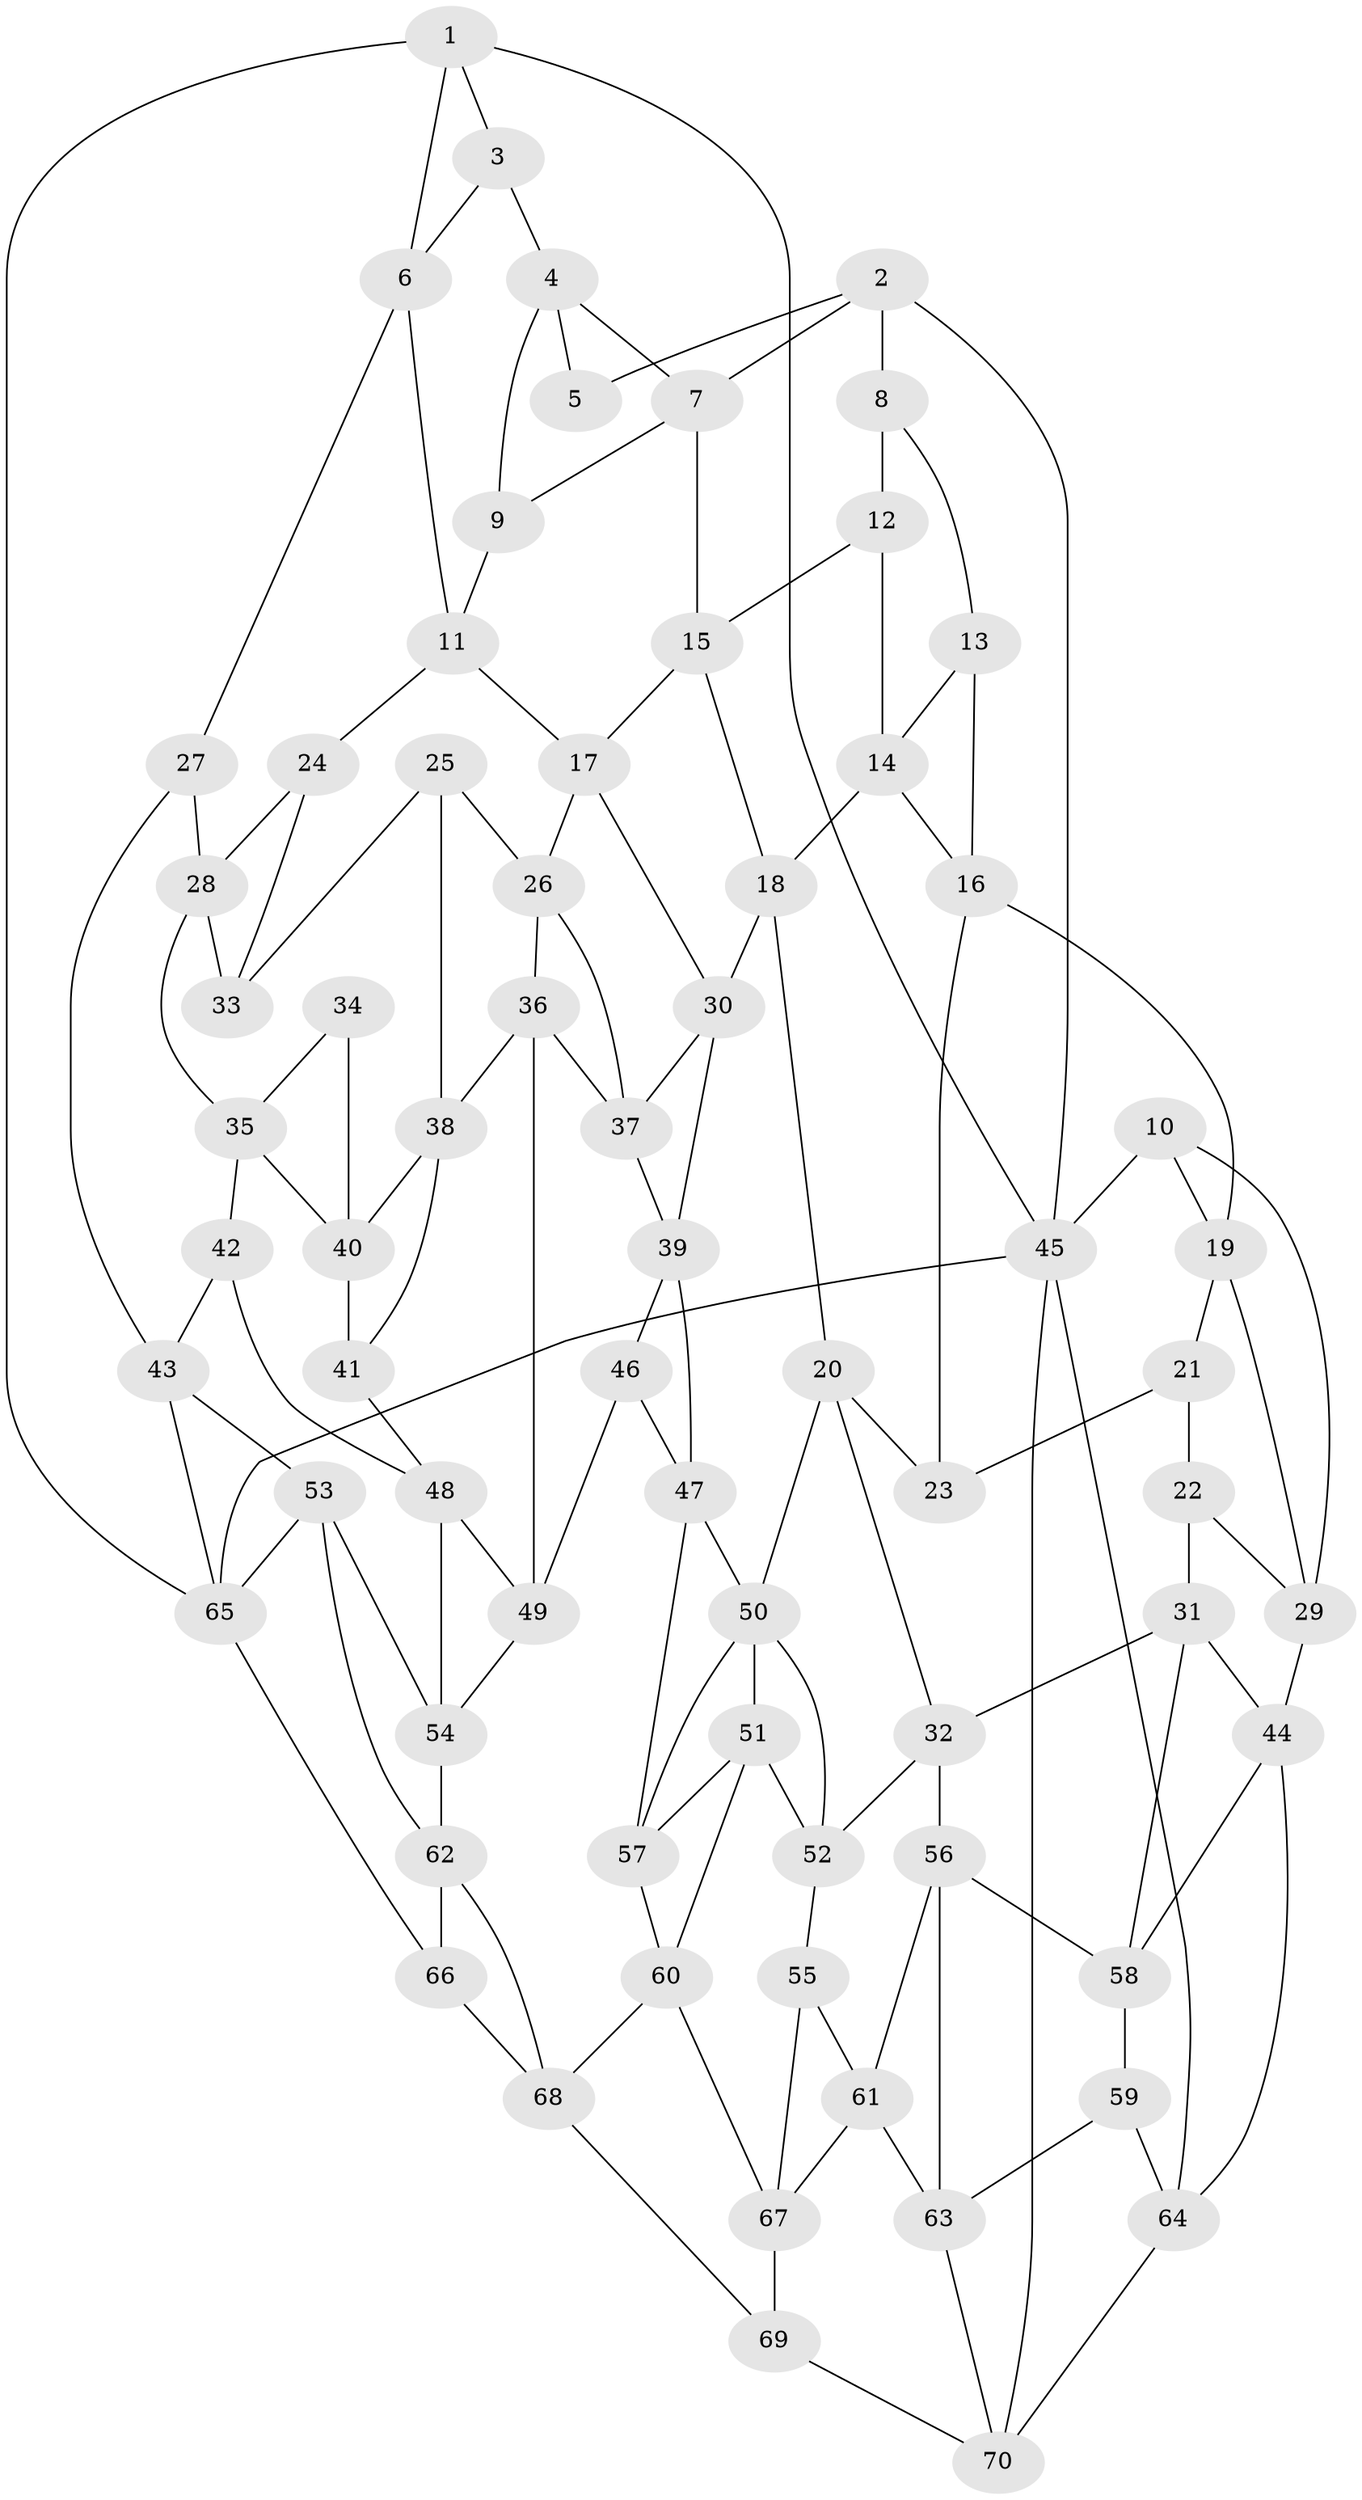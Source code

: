 // original degree distribution, {3: 0.03571428571428571, 6: 0.22142857142857142, 5: 0.55, 4: 0.19285714285714287}
// Generated by graph-tools (version 1.1) at 2025/51/03/09/25 03:51:06]
// undirected, 70 vertices, 130 edges
graph export_dot {
graph [start="1"]
  node [color=gray90,style=filled];
  1;
  2;
  3;
  4;
  5;
  6;
  7;
  8;
  9;
  10;
  11;
  12;
  13;
  14;
  15;
  16;
  17;
  18;
  19;
  20;
  21;
  22;
  23;
  24;
  25;
  26;
  27;
  28;
  29;
  30;
  31;
  32;
  33;
  34;
  35;
  36;
  37;
  38;
  39;
  40;
  41;
  42;
  43;
  44;
  45;
  46;
  47;
  48;
  49;
  50;
  51;
  52;
  53;
  54;
  55;
  56;
  57;
  58;
  59;
  60;
  61;
  62;
  63;
  64;
  65;
  66;
  67;
  68;
  69;
  70;
  1 -- 3 [weight=1.0];
  1 -- 6 [weight=1.0];
  1 -- 45 [weight=1.0];
  1 -- 65 [weight=1.0];
  2 -- 5 [weight=1.0];
  2 -- 7 [weight=1.0];
  2 -- 8 [weight=1.0];
  2 -- 45 [weight=1.0];
  3 -- 4 [weight=1.0];
  3 -- 6 [weight=1.0];
  4 -- 5 [weight=1.0];
  4 -- 7 [weight=1.0];
  4 -- 9 [weight=1.0];
  6 -- 11 [weight=1.0];
  6 -- 27 [weight=1.0];
  7 -- 9 [weight=1.0];
  7 -- 15 [weight=1.0];
  8 -- 12 [weight=1.0];
  8 -- 13 [weight=1.0];
  9 -- 11 [weight=1.0];
  10 -- 19 [weight=1.0];
  10 -- 29 [weight=1.0];
  10 -- 45 [weight=1.0];
  11 -- 17 [weight=1.0];
  11 -- 24 [weight=1.0];
  12 -- 14 [weight=1.0];
  12 -- 15 [weight=1.0];
  13 -- 14 [weight=1.0];
  13 -- 16 [weight=1.0];
  14 -- 16 [weight=1.0];
  14 -- 18 [weight=1.0];
  15 -- 17 [weight=1.0];
  15 -- 18 [weight=1.0];
  16 -- 19 [weight=1.0];
  16 -- 23 [weight=1.0];
  17 -- 26 [weight=1.0];
  17 -- 30 [weight=1.0];
  18 -- 20 [weight=1.0];
  18 -- 30 [weight=1.0];
  19 -- 21 [weight=1.0];
  19 -- 29 [weight=1.0];
  20 -- 23 [weight=1.0];
  20 -- 32 [weight=1.0];
  20 -- 50 [weight=1.0];
  21 -- 22 [weight=1.0];
  21 -- 23 [weight=2.0];
  22 -- 29 [weight=1.0];
  22 -- 31 [weight=1.0];
  24 -- 28 [weight=1.0];
  24 -- 33 [weight=1.0];
  25 -- 26 [weight=1.0];
  25 -- 33 [weight=1.0];
  25 -- 38 [weight=1.0];
  26 -- 36 [weight=1.0];
  26 -- 37 [weight=1.0];
  27 -- 28 [weight=1.0];
  27 -- 43 [weight=1.0];
  28 -- 33 [weight=1.0];
  28 -- 35 [weight=1.0];
  29 -- 44 [weight=1.0];
  30 -- 37 [weight=1.0];
  30 -- 39 [weight=1.0];
  31 -- 32 [weight=1.0];
  31 -- 44 [weight=1.0];
  31 -- 58 [weight=1.0];
  32 -- 52 [weight=1.0];
  32 -- 56 [weight=1.0];
  34 -- 35 [weight=1.0];
  34 -- 40 [weight=1.0];
  35 -- 40 [weight=1.0];
  35 -- 42 [weight=1.0];
  36 -- 37 [weight=1.0];
  36 -- 38 [weight=1.0];
  36 -- 49 [weight=1.0];
  37 -- 39 [weight=1.0];
  38 -- 40 [weight=1.0];
  38 -- 41 [weight=1.0];
  39 -- 46 [weight=1.0];
  39 -- 47 [weight=1.0];
  40 -- 41 [weight=1.0];
  41 -- 48 [weight=2.0];
  42 -- 43 [weight=1.0];
  42 -- 48 [weight=1.0];
  43 -- 53 [weight=1.0];
  43 -- 65 [weight=1.0];
  44 -- 58 [weight=1.0];
  44 -- 64 [weight=1.0];
  45 -- 64 [weight=1.0];
  45 -- 65 [weight=1.0];
  45 -- 70 [weight=1.0];
  46 -- 47 [weight=1.0];
  46 -- 49 [weight=2.0];
  47 -- 50 [weight=1.0];
  47 -- 57 [weight=1.0];
  48 -- 49 [weight=2.0];
  48 -- 54 [weight=1.0];
  49 -- 54 [weight=1.0];
  50 -- 51 [weight=1.0];
  50 -- 52 [weight=1.0];
  50 -- 57 [weight=1.0];
  51 -- 52 [weight=1.0];
  51 -- 57 [weight=1.0];
  51 -- 60 [weight=1.0];
  52 -- 55 [weight=1.0];
  53 -- 54 [weight=1.0];
  53 -- 62 [weight=1.0];
  53 -- 65 [weight=1.0];
  54 -- 62 [weight=1.0];
  55 -- 61 [weight=1.0];
  55 -- 67 [weight=1.0];
  56 -- 58 [weight=1.0];
  56 -- 61 [weight=1.0];
  56 -- 63 [weight=1.0];
  57 -- 60 [weight=1.0];
  58 -- 59 [weight=1.0];
  59 -- 63 [weight=1.0];
  59 -- 64 [weight=1.0];
  60 -- 67 [weight=1.0];
  60 -- 68 [weight=1.0];
  61 -- 63 [weight=1.0];
  61 -- 67 [weight=1.0];
  62 -- 66 [weight=1.0];
  62 -- 68 [weight=1.0];
  63 -- 70 [weight=1.0];
  64 -- 70 [weight=1.0];
  65 -- 66 [weight=1.0];
  66 -- 68 [weight=1.0];
  67 -- 69 [weight=1.0];
  68 -- 69 [weight=1.0];
  69 -- 70 [weight=1.0];
}
